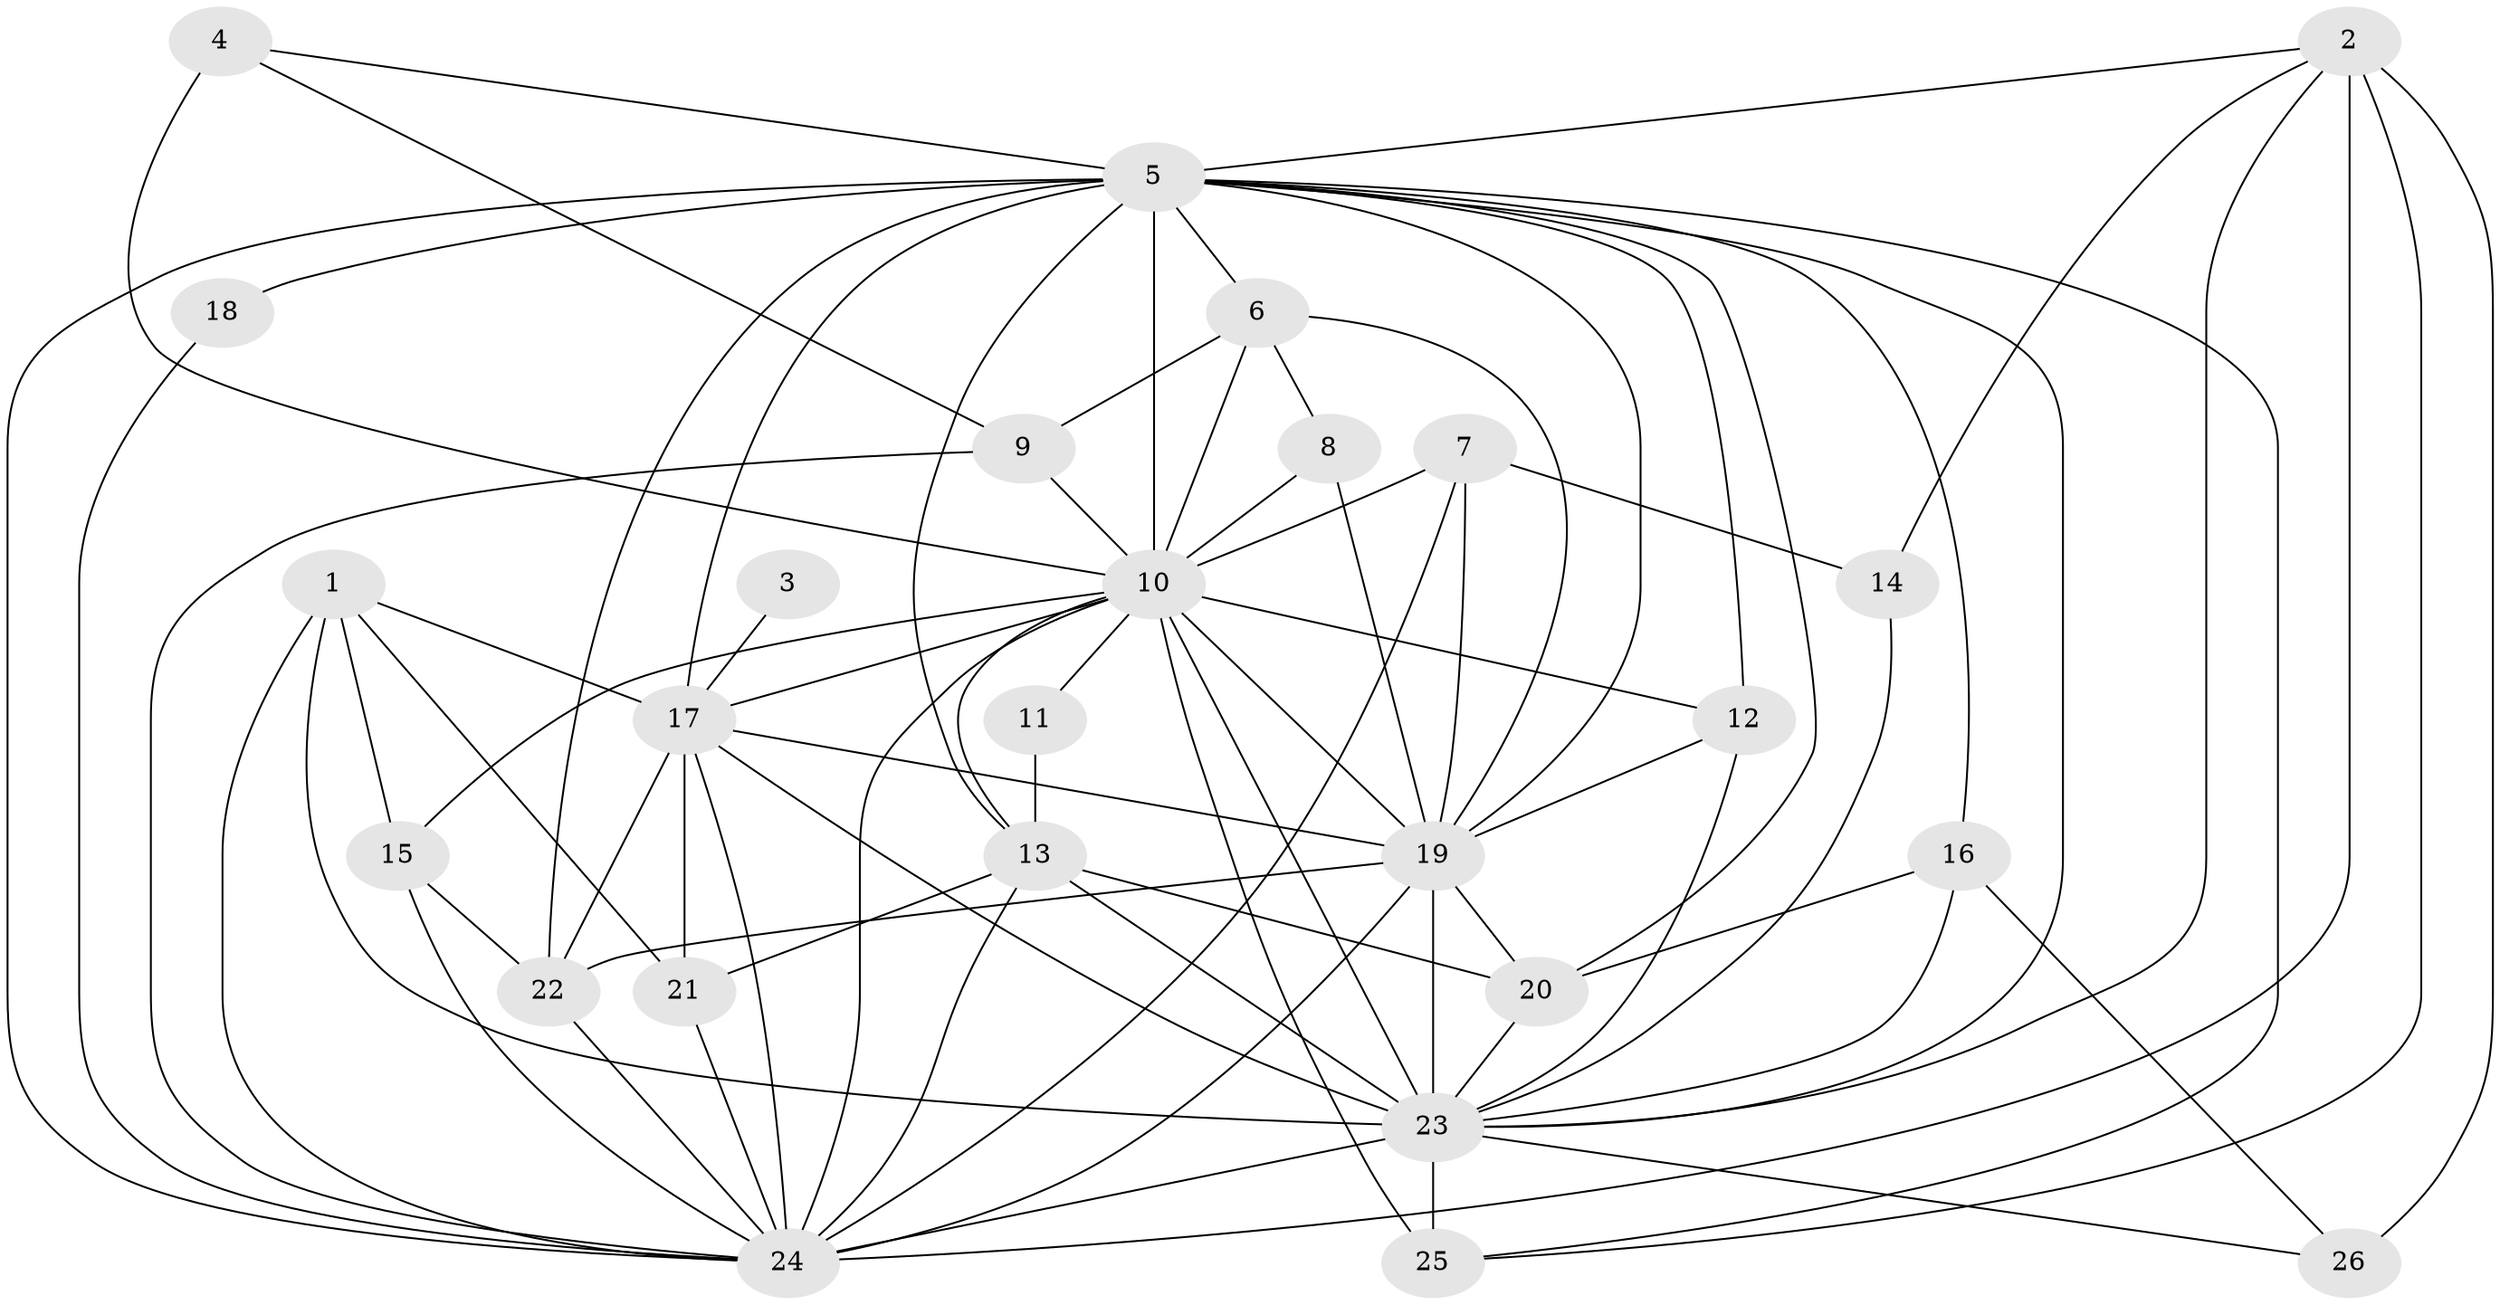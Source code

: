 // original degree distribution, {20: 0.011627906976744186, 19: 0.023255813953488372, 18: 0.011627906976744186, 17: 0.023255813953488372, 21: 0.011627906976744186, 12: 0.011627906976744186, 23: 0.011627906976744186, 15: 0.011627906976744186, 2: 0.4883720930232558, 6: 0.023255813953488372, 5: 0.06976744186046512, 4: 0.05813953488372093, 3: 0.23255813953488372, 7: 0.011627906976744186}
// Generated by graph-tools (version 1.1) at 2025/36/03/04/25 23:36:20]
// undirected, 26 vertices, 78 edges
graph export_dot {
  node [color=gray90,style=filled];
  1;
  2;
  3;
  4;
  5;
  6;
  7;
  8;
  9;
  10;
  11;
  12;
  13;
  14;
  15;
  16;
  17;
  18;
  19;
  20;
  21;
  22;
  23;
  24;
  25;
  26;
  1 -- 15 [weight=1.0];
  1 -- 17 [weight=1.0];
  1 -- 21 [weight=1.0];
  1 -- 23 [weight=1.0];
  1 -- 24 [weight=1.0];
  2 -- 5 [weight=1.0];
  2 -- 14 [weight=1.0];
  2 -- 23 [weight=1.0];
  2 -- 24 [weight=2.0];
  2 -- 25 [weight=1.0];
  2 -- 26 [weight=1.0];
  3 -- 17 [weight=1.0];
  4 -- 5 [weight=1.0];
  4 -- 9 [weight=1.0];
  4 -- 10 [weight=2.0];
  5 -- 6 [weight=1.0];
  5 -- 10 [weight=5.0];
  5 -- 12 [weight=1.0];
  5 -- 13 [weight=1.0];
  5 -- 16 [weight=2.0];
  5 -- 17 [weight=3.0];
  5 -- 18 [weight=3.0];
  5 -- 19 [weight=4.0];
  5 -- 20 [weight=2.0];
  5 -- 22 [weight=1.0];
  5 -- 23 [weight=4.0];
  5 -- 24 [weight=4.0];
  5 -- 25 [weight=1.0];
  6 -- 8 [weight=1.0];
  6 -- 9 [weight=1.0];
  6 -- 10 [weight=1.0];
  6 -- 19 [weight=1.0];
  7 -- 10 [weight=3.0];
  7 -- 14 [weight=1.0];
  7 -- 19 [weight=1.0];
  7 -- 24 [weight=1.0];
  8 -- 10 [weight=1.0];
  8 -- 19 [weight=2.0];
  9 -- 10 [weight=1.0];
  9 -- 24 [weight=1.0];
  10 -- 11 [weight=1.0];
  10 -- 12 [weight=1.0];
  10 -- 13 [weight=2.0];
  10 -- 15 [weight=1.0];
  10 -- 17 [weight=2.0];
  10 -- 19 [weight=4.0];
  10 -- 23 [weight=5.0];
  10 -- 24 [weight=2.0];
  10 -- 25 [weight=2.0];
  11 -- 13 [weight=1.0];
  12 -- 19 [weight=1.0];
  12 -- 23 [weight=2.0];
  13 -- 20 [weight=1.0];
  13 -- 21 [weight=1.0];
  13 -- 23 [weight=1.0];
  13 -- 24 [weight=2.0];
  14 -- 23 [weight=1.0];
  15 -- 22 [weight=1.0];
  15 -- 24 [weight=1.0];
  16 -- 20 [weight=1.0];
  16 -- 23 [weight=2.0];
  16 -- 26 [weight=1.0];
  17 -- 19 [weight=2.0];
  17 -- 21 [weight=1.0];
  17 -- 22 [weight=1.0];
  17 -- 23 [weight=3.0];
  17 -- 24 [weight=2.0];
  18 -- 24 [weight=2.0];
  19 -- 20 [weight=1.0];
  19 -- 22 [weight=1.0];
  19 -- 23 [weight=5.0];
  19 -- 24 [weight=3.0];
  20 -- 23 [weight=2.0];
  21 -- 24 [weight=2.0];
  22 -- 24 [weight=1.0];
  23 -- 24 [weight=3.0];
  23 -- 25 [weight=1.0];
  23 -- 26 [weight=1.0];
}
